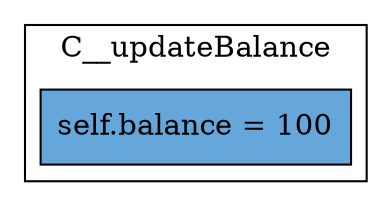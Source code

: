 digraph "inheritance-state-mutation-1" {
    node [shape=box];
    subgraph "cluster_C__updateBalance" {
        label="C__updateBalance";
        "C__updateBalance_141" [label="self.balance = 100",style=filled,fillcolor="#66A7DB"];
    }
}
